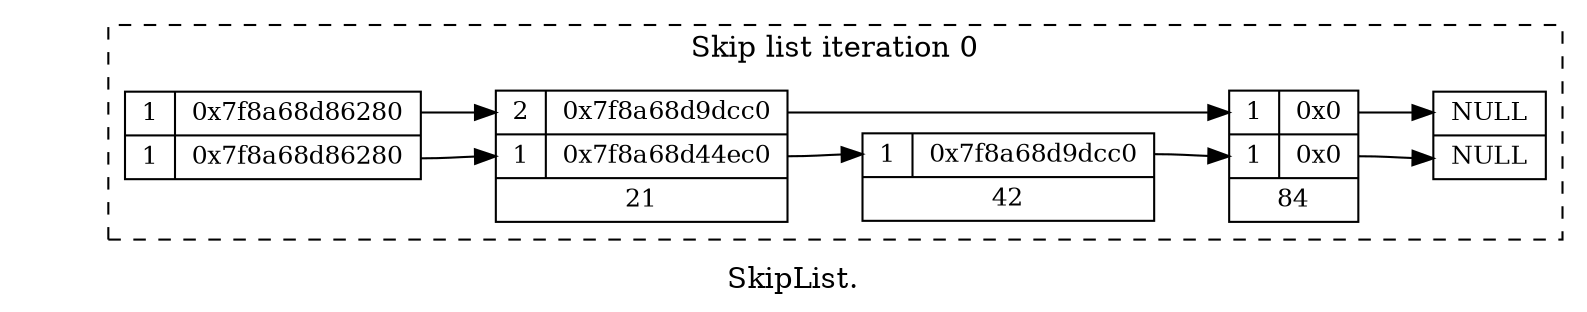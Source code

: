 digraph SkipList {
label = "SkipList."
graph [rankdir = "LR"];
node [fontsize = "12" shape = "ellipse"];
edge [];

subgraph cluster0 {
style=dashed
label="Skip list iteration 0"

"HeadNode0" [
label = "{ 1 | <f2> 0x7f8a68d86280} | { 1 | <f1> 0x7f8a68d86280}"
shape = "record"
];
"HeadNode0":f1 -> "node00x7f8a68d86280":w1 [];
"HeadNode0":f2 -> "node00x7f8a68d86280":w2 [];

"node00x7f8a68d86280" [
label = " { <w2> 2 | <f2> 0x7f8a68d9dcc0 } | { <w1> 1 | <f1> 0x7f8a68d44ec0 } | <f0> 21"
shape = "record"
];
"node00x7f8a68d86280":f1 -> "node00x7f8a68d44ec0":w1 [];
"node00x7f8a68d86280":f2 -> "node00x7f8a68d9dcc0":w2 [];
"node00x7f8a68d44ec0" [
label = " { <w1> 1 | <f1> 0x7f8a68d9dcc0 } | <f0> 42"
shape = "record"
];
"node00x7f8a68d44ec0":f1 -> "node00x7f8a68d9dcc0":w1 [];
"node00x7f8a68d9dcc0" [
label = " { <w2> 1 | <f2> 0x0 } | { <w1> 1 | <f1> 0x0 } | <f0> 84"
shape = "record"
];
"node00x7f8a68d9dcc0":f1 -> "node00x0":w1 [];
"node00x7f8a68d9dcc0":f2 -> "node00x0":w2 [];

"node00x0" [label = "<w2> NULL | <w1> NULL" shape = "record"];
}

node0 [shape=record, label = "<f0> | ", style=invis, width=0.01];
node0:f0 -> HeadNode0 [style=invis];
}
